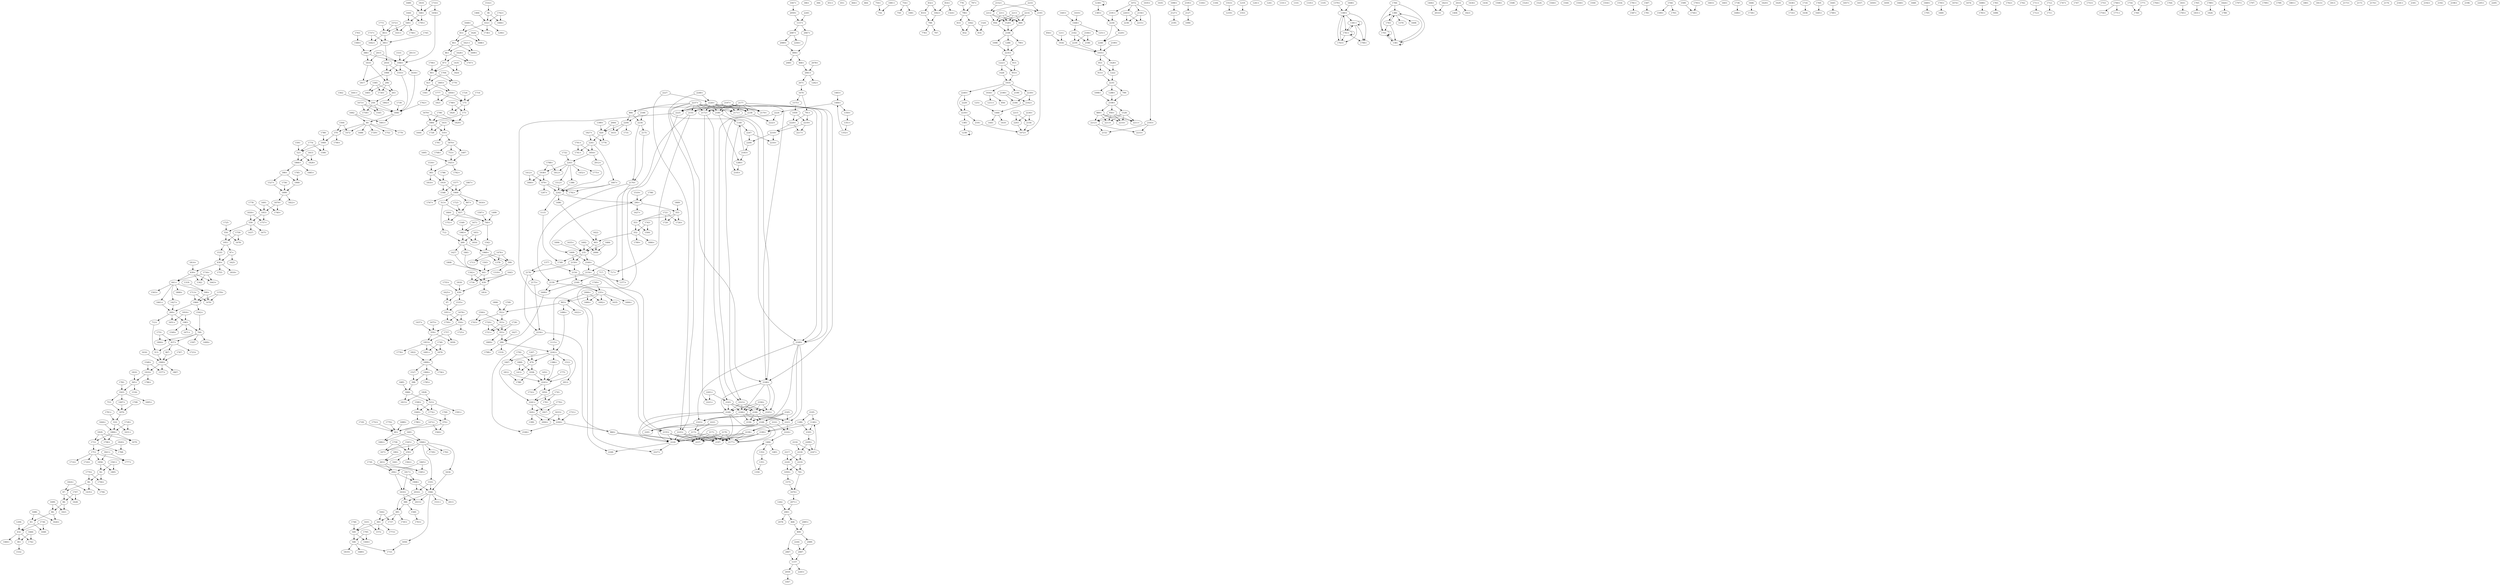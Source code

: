 digraph adj {
graph [k=96]
edge [d=-95]
"38+" [l=106 C=2805]
"38-" [l=106 C=2805]
"60+" [l=118 C=5865]
"60-" [l=118 C=5865]
"83+" [l=99 C=1020]
"83-" [l=99 C=1020]
"84+" [l=98 C=765]
"84-" [l=98 C=765]
"86+" [l=98 C=765]
"86-" [l=98 C=765]
"87+" [l=97 C=510]
"87-" [l=97 C=510]
"90+" [l=101 C=1530]
"90-" [l=101 C=1530]
"92+" [l=96 C=255]
"92-" [l=96 C=255]
"97+" [l=150 C=14025]
"97-" [l=150 C=14025]
"173+" [l=102 C=1785]
"173-" [l=102 C=1785]
"175+" [l=98 C=765]
"175-" [l=98 C=765]
"235+" [l=97 C=510]
"235-" [l=97 C=510]
"259+" [l=104 C=2295]
"259-" [l=104 C=2295]
"263+" [l=101 C=1530]
"263-" [l=101 C=1530]
"269+" [l=108 C=3315]
"269-" [l=108 C=3315]
"290+" [l=96 C=255]
"290-" [l=96 C=255]
"294+" [l=119 C=6120]
"294-" [l=119 C=6120]
"306+" [l=188 C=7950]
"306-" [l=188 C=7950]
"310+" [l=101 C=1530]
"310-" [l=101 C=1530]
"313+" [l=145 C=12750]
"313-" [l=145 C=12750]
"352+" [l=99 C=1020]
"352-" [l=99 C=1020]
"353+" [l=99 C=1020]
"353-" [l=99 C=1020]
"355+" [l=101 C=1530]
"355-" [l=101 C=1530]
"365+" [l=114 C=4845]
"365-" [l=114 C=4845]
"370+" [l=115 C=5100]
"370-" [l=115 C=5100]
"383+" [l=96 C=255]
"383-" [l=96 C=255]
"385+" [l=97 C=510]
"385-" [l=97 C=510]
"388+" [l=97 C=510]
"388-" [l=97 C=510]
"398+" [l=125 C=7650]
"398-" [l=125 C=7650]
"432+" [l=130 C=8925]
"432-" [l=130 C=8925]
"468+" [l=725 C=14362]
"468-" [l=725 C=14362]
"479+" [l=96 C=255]
"479-" [l=96 C=255]
"523+" [l=113 C=4590]
"523-" [l=113 C=4590]
"548+" [l=97 C=510]
"548-" [l=97 C=510]
"549+" [l=99 C=1020]
"549-" [l=99 C=1020]
"554+" [l=108 C=3315]
"554-" [l=108 C=3315]
"559+" [l=99 C=1020]
"559-" [l=99 C=1020]
"599+" [l=104 C=2295]
"599-" [l=104 C=2295]
"620+" [l=99 C=1020]
"620-" [l=99 C=1020]
"630+" [l=111 C=4080]
"630-" [l=111 C=4080]
"639+" [l=102 C=1785]
"639-" [l=102 C=1785]
"641+" [l=98 C=765]
"641-" [l=98 C=765]
"651+" [l=264 C=9133]
"651-" [l=264 C=9133]
"664+" [l=1220 C=107238]
"664-" [l=1220 C=107238]
"712+" [l=191 C=1200]
"712-" [l=191 C=1200]
"717+" [l=189 C=4446]
"717-" [l=189 C=4446]
"750+" [l=481 C=15349]
"750-" [l=481 C=15349]
"753+" [l=191 C=24480]
"753-" [l=191 C=24480]
"754+" [l=242 C=13856]
"754-" [l=242 C=13856]
"760+" [l=96 C=255]
"760-" [l=96 C=255]
"778+" [l=194 C=3842]
"778-" [l=194 C=3842]
"791+" [l=541 C=9931]
"791-" [l=541 C=9931]
"797+" [l=195 C=9783]
"797-" [l=195 C=9783]
"798+" [l=169 C=7717]
"798-" [l=169 C=7717]
"799+" [l=190 C=13120]
"799-" [l=190 C=13120]
"816+" [l=146 C=2897]
"816-" [l=146 C=2897]
"832+" [l=156 C=3813]
"832-" [l=156 C=3813]
"833+" [l=191 C=2305]
"833-" [l=191 C=2305]
"837+" [l=103 C=2040]
"837-" [l=103 C=2040]
"856+" [l=315 C=8191]
"856-" [l=315 C=8191]
"866+" [l=188 C=4805]
"866-" [l=188 C=4805]
"889+" [l=191 C=2180]
"889-" [l=191 C=2180]
"899+" [l=155 C=2723]
"899-" [l=155 C=2723]
"903+" [l=96 C=255]
"903-" [l=96 C=255]
"907+" [l=191 C=344]
"907-" [l=191 C=344]
"915+" [l=191 C=9189]
"915-" [l=191 C=9189]
"953+" [l=149 C=10254]
"953-" [l=149 C=10254]
"956+" [l=209 C=15303]
"956-" [l=209 C=15303]
"1035+" [l=127 C=185]
"1035-" [l=127 C=185]
"1042+" [l=156 C=6114]
"1042-" [l=156 C=6114]
"1047+" [l=213 C=9409]
"1047-" [l=213 C=9409]
"1059+" [l=428 C=7393]
"1059-" [l=428 C=7393]
"1072+" [l=189 C=9435]
"1072-" [l=189 C=9435]
"1081+" [l=438 C=24558]
"1081-" [l=438 C=24558]
"1090+" [l=228 C=1260]
"1090-" [l=228 C=1260]
"1098+" [l=191 C=7271]
"1098-" [l=191 C=7271]
"1104+" [l=98 C=557]
"1104-" [l=98 C=557]
"1115+" [l=192 C=6695]
"1115-" [l=192 C=6695]
"1140+" [l=147 C=2304]
"1140-" [l=147 C=2304]
"1157+" [l=146 C=3543]
"1157-" [l=146 C=3543]
"1207+" [l=191 C=4548]
"1207-" [l=191 C=4548]
"1211+" [l=150 C=6882]
"1211-" [l=150 C=6882]
"1219+" [l=168 C=2106]
"1219-" [l=168 C=2106]
"1222+" [l=149 C=8718]
"1222-" [l=149 C=8718]
"1238+" [l=263 C=1197]
"1238-" [l=263 C=1197]
"1241+" [l=299 C=4009]
"1241-" [l=299 C=4009]
"1251+" [l=295 C=3526]
"1251-" [l=295 C=3526]
"1262+" [l=239 C=2943]
"1262-" [l=239 C=2943]
"1280+" [l=228 C=3282]
"1280-" [l=228 C=3282]
"1288+" [l=191 C=4404]
"1288-" [l=191 C=4404]
"1294+" [l=160 C=240]
"1294-" [l=160 C=240]
"1319+" [l=138 C=134]
"1319-" [l=138 C=134]
"1324+" [l=252 C=6518]
"1324-" [l=252 C=6518]
"1331+" [l=191 C=341]
"1331-" [l=191 C=341]
"1335+" [l=188 C=10288]
"1335-" [l=188 C=10288]
"1342+" [l=150 C=189]
"1342-" [l=150 C=189]
"1350+" [l=315 C=1867]
"1350-" [l=315 C=1867]
"1351+" [l=96 C=26]
"1351-" [l=96 C=26]
"1352+" [l=249 C=941]
"1352-" [l=249 C=941]
"1377+" [l=190 C=2161]
"1377-" [l=190 C=2161]
"1378+" [l=134 C=80]
"1378-" [l=134 C=80]
"1379+" [l=189 C=1570]
"1379-" [l=189 C=1570]
"1380+" [l=96 C=36]
"1380-" [l=96 C=36]
"1381+" [l=96 C=255]
"1381-" [l=96 C=255]
"1385+" [l=199 C=799]
"1385-" [l=199 C=799]
"1386+" [l=191 C=687]
"1386-" [l=191 C=687]
"1399+" [l=191 C=253]
"1399-" [l=191 C=253]
"1404+" [l=115 C=42]
"1404-" [l=115 C=42]
"1410+" [l=280 C=1320]
"1410-" [l=280 C=1320]
"1412+" [l=170 C=382]
"1412-" [l=170 C=382]
"1427+" [l=191 C=252]
"1427-" [l=191 C=252]
"1428+" [l=191 C=2490]
"1428-" [l=191 C=2490]
"1431+" [l=157 C=177]
"1431-" [l=157 C=177]
"1434+" [l=106 C=23]
"1434-" [l=106 C=23]
"1435+" [l=143 C=113]
"1435-" [l=143 C=113]
"1437+" [l=132 C=99]
"1437-" [l=132 C=99]
"1444+" [l=133 C=143]
"1444-" [l=133 C=143]
"1445+" [l=196 C=679]
"1445-" [l=196 C=679]
"1446+" [l=137 C=1172]
"1446-" [l=137 C=1172]
"1452+" [l=125 C=85]
"1452-" [l=125 C=85]
"1466+" [l=191 C=276]
"1466-" [l=191 C=276]
"1472+" [l=124 C=68]
"1472-" [l=124 C=68]
"1476+" [l=108 C=30]
"1476-" [l=108 C=30]
"1483+" [l=212 C=1027]
"1483-" [l=212 C=1027]
"1484+" [l=157 C=1219]
"1484-" [l=157 C=1219]
"1496+" [l=191 C=265]
"1496-" [l=191 C=265]
"1497+" [l=191 C=942]
"1497-" [l=191 C=942]
"1499+" [l=183 C=316]
"1499-" [l=183 C=316]
"1503+" [l=130 C=71]
"1503-" [l=130 C=71]
"1504+" [l=152 C=160]
"1504-" [l=152 C=160]
"1508+" [l=156 C=158]
"1508-" [l=156 C=158]
"1512+" [l=191 C=369]
"1512-" [l=191 C=369]
"1519+" [l=186 C=192]
"1519-" [l=186 C=192]
"1524+" [l=173 C=329]
"1524-" [l=173 C=329]
"1527+" [l=191 C=472]
"1527-" [l=191 C=472]
"1528+" [l=191 C=2487]
"1528-" [l=191 C=2487]
"1531+" [l=191 C=362]
"1531-" [l=191 C=362]
"1532+" [l=191 C=498]
"1532-" [l=191 C=498]
"1534+" [l=142 C=133]
"1534-" [l=142 C=133]
"1535+" [l=191 C=389]
"1535-" [l=191 C=389]
"1542+" [l=191 C=474]
"1542-" [l=191 C=474]
"1544+" [l=229 C=1283]
"1544-" [l=229 C=1283]
"1545+" [l=132 C=101]
"1545-" [l=132 C=101]
"1548+" [l=106 C=25]
"1548-" [l=106 C=25]
"1549+" [l=105 C=49]
"1549-" [l=105 C=49]
"1550+" [l=107 C=38]
"1550-" [l=107 C=38]
"1553+" [l=191 C=978]
"1553-" [l=191 C=978]
"1554+" [l=183 C=395]
"1554-" [l=183 C=395]
"1555+" [l=191 C=370]
"1555-" [l=191 C=370]
"1560+" [l=187 C=284]
"1560-" [l=187 C=284]
"1561+" [l=135 C=105]
"1561-" [l=135 C=105]
"1562+" [l=114 C=67]
"1562-" [l=114 C=67]
"1564+" [l=140 C=151]
"1564-" [l=140 C=151]
"1572+" [l=177 C=245]
"1572-" [l=177 C=245]
"1575+" [l=136 C=482]
"1575-" [l=136 C=482]
"1577+" [l=144 C=155]
"1577-" [l=144 C=155]
"1585+" [l=125 C=78]
"1585-" [l=125 C=78]
"1587+" [l=152 C=202]
"1587-" [l=152 C=202]
"1590+" [l=129 C=76]
"1590-" [l=129 C=76]
"1591+" [l=145 C=297]
"1591-" [l=145 C=297]
"1597+" [l=109 C=32]
"1597-" [l=109 C=32]
"1599+" [l=122 C=102]
"1599-" [l=122 C=102]
"1601+" [l=147 C=139]
"1601-" [l=147 C=139]
"1603+" [l=106 C=37]
"1603-" [l=106 C=37]
"1606+" [l=123 C=87]
"1606-" [l=123 C=87]
"1607+" [l=191 C=430]
"1607-" [l=191 C=430]
"1608+" [l=189 C=602]
"1608-" [l=189 C=602]
"1609+" [l=191 C=435]
"1609-" [l=191 C=435]
"1610+" [l=191 C=312]
"1610-" [l=191 C=312]
"1616+" [l=170 C=219]
"1616-" [l=170 C=219]
"1621+" [l=103 C=19]
"1621-" [l=103 C=19]
"1622+" [l=150 C=152]
"1622-" [l=150 C=152]
"1625+" [l=135 C=114]
"1625-" [l=135 C=114]
"1626+" [l=142 C=96]
"1626-" [l=142 C=96]
"1627+" [l=149 C=194]
"1627-" [l=149 C=194]
"1628+" [l=150 C=162]
"1628-" [l=150 C=162]
"1629+" [l=197 C=699]
"1629-" [l=197 C=699]
"1631+" [l=162 C=263]
"1631-" [l=162 C=263]
"1633+" [l=116 C=49]
"1633-" [l=116 C=49]
"1634+" [l=191 C=281]
"1634-" [l=191 C=281]
"1635+" [l=184 C=257]
"1635-" [l=184 C=257]
"1638+" [l=118 C=51]
"1638-" [l=118 C=51]
"1641+" [l=186 C=308]
"1641-" [l=186 C=308]
"1642+" [l=104 C=22]
"1642-" [l=104 C=22]
"1643+" [l=150 C=166]
"1643-" [l=150 C=166]
"1644+" [l=143 C=101]
"1644-" [l=143 C=101]
"1645+" [l=116 C=55]
"1645-" [l=116 C=55]
"1648+" [l=128 C=85]
"1648-" [l=128 C=85]
"1651+" [l=110 C=77]
"1651-" [l=110 C=77]
"1656+" [l=191 C=292]
"1656-" [l=191 C=292]
"1657+" [l=151 C=123]
"1657-" [l=151 C=123]
"1659+" [l=159 C=272]
"1659-" [l=159 C=272]
"1661+" [l=191 C=373]
"1661-" [l=191 C=373]
"1665+" [l=108 C=27]
"1665-" [l=108 C=27]
"1666+" [l=166 C=194]
"1666-" [l=166 C=194]
"1668+" [l=118 C=129]
"1668-" [l=118 C=129]
"1669+" [l=137 C=114]
"1669-" [l=137 C=114]
"1670+" [l=121 C=595]
"1670-" [l=121 C=595]
"1671+" [l=128 C=142]
"1671-" [l=128 C=142]
"1673+" [l=123 C=88]
"1673-" [l=123 C=88]
"1674+" [l=160 C=195]
"1674-" [l=160 C=195]
"1675+" [l=156 C=153]
"1675-" [l=156 C=153]
"1678+" [l=157 C=138]
"1678-" [l=157 C=138]
"1679+" [l=114 C=55]
"1679-" [l=114 C=55]
"1682+" [l=128 C=161]
"1682-" [l=128 C=161]
"1684+" [l=161 C=242]
"1684-" [l=161 C=242]
"1685+" [l=121 C=98]
"1685-" [l=121 C=98]
"1686+" [l=105 C=21]
"1686-" [l=105 C=21]
"1688+" [l=143 C=116]
"1688-" [l=143 C=116]
"1689+" [l=130 C=78]
"1689-" [l=130 C=78]
"1691+" [l=111 C=40]
"1691-" [l=111 C=40]
"1692+" [l=151 C=139]
"1692-" [l=151 C=139]
"1694+" [l=155 C=171]
"1694-" [l=155 C=171]
"1695+" [l=139 C=226]
"1695-" [l=139 C=226]
"1698+" [l=132 C=82]
"1698-" [l=132 C=82]
"1699+" [l=169 C=264]
"1699-" [l=169 C=264]
"1700+" [l=142 C=95]
"1700-" [l=142 C=95]
"1701+" [l=105 C=23]
"1701-" [l=105 C=23]
"1702+" [l=133 C=106]
"1702-" [l=133 C=106]
"1703+" [l=141 C=131]
"1703-" [l=141 C=131]
"1704+" [l=136 C=102]
"1704-" [l=136 C=102]
"1705+" [l=140 C=109]
"1705-" [l=140 C=109]
"1706+" [l=109 C=34]
"1706-" [l=109 C=34]
"1707+" [l=113 C=38]
"1707-" [l=113 C=38]
"1708+" [l=139 C=92]
"1708-" [l=139 C=92]
"1709+" [l=143 C=224]
"1709-" [l=143 C=224]
"1711+" [l=161 C=308]
"1711-" [l=161 C=308]
"1712+" [l=143 C=258]
"1712-" [l=143 C=258]
"1713+" [l=113 C=38]
"1713-" [l=113 C=38]
"1714+" [l=108 C=34]
"1714-" [l=108 C=34]
"1716+" [l=154 C=228]
"1716-" [l=154 C=228]
"1720+" [l=148 C=196]
"1720-" [l=148 C=196]
"1721+" [l=115 C=43]
"1721-" [l=115 C=43]
"1723+" [l=134 C=88]
"1723-" [l=134 C=88]
"1724+" [l=136 C=178]
"1724-" [l=136 C=178]
"1725+" [l=107 C=36]
"1725-" [l=107 C=36]
"1726+" [l=142 C=99]
"1726-" [l=142 C=99]
"1728+" [l=143 C=189]
"1728-" [l=143 C=189]
"1729+" [l=143 C=124]
"1729-" [l=143 C=124]
"1730+" [l=125 C=81]
"1730-" [l=125 C=81]
"1731+" [l=128 C=99]
"1731-" [l=128 C=99]
"1732+" [l=126 C=85]
"1732-" [l=126 C=85]
"1733+" [l=144 C=221]
"1733-" [l=144 C=221]
"1734+" [l=152 C=172]
"1734-" [l=152 C=172]
"1736+" [l=119 C=65]
"1736-" [l=119 C=65]
"1737+" [l=190 C=328]
"1737-" [l=190 C=328]
"1738+" [l=122 C=100]
"1738-" [l=122 C=100]
"1739+" [l=107 C=25]
"1739-" [l=107 C=25]
"1740+" [l=143 C=137]
"1740-" [l=143 C=137]
"1741+" [l=125 C=74]
"1741-" [l=125 C=74]
"1742+" [l=146 C=125]
"1742-" [l=146 C=125]
"1743+" [l=106 C=28]
"1743-" [l=106 C=28]
"1744+" [l=155 C=304]
"1744-" [l=155 C=304]
"1745+" [l=118 C=63]
"1745-" [l=118 C=63]
"1746+" [l=131 C=88]
"1746-" [l=131 C=88]
"1747+" [l=108 C=29]
"1747-" [l=108 C=29]
"1749+" [l=142 C=112]
"1749-" [l=142 C=112]
"1751+" [l=141 C=109]
"1751-" [l=141 C=109]
"1752+" [l=159 C=249]
"1752-" [l=159 C=249]
"1753+" [l=131 C=73]
"1753-" [l=131 C=73]
"1754+" [l=130 C=82]
"1754-" [l=130 C=82]
"1755+" [l=116 C=43]
"1755-" [l=116 C=43]
"1756+" [l=138 C=102]
"1756-" [l=138 C=102]
"1757+" [l=132 C=123]
"1757-" [l=132 C=123]
"1758+" [l=132 C=110]
"1758-" [l=132 C=110]
"1759+" [l=140 C=111]
"1759-" [l=140 C=111]
"1760+" [l=133 C=77]
"1760-" [l=133 C=77]
"1761+" [l=191 C=1550]
"1761-" [l=191 C=1550]
"1762+" [l=156 C=151]
"1762-" [l=156 C=151]
"1763+" [l=190 C=2418]
"1763-" [l=190 C=2418]
"1764+" [l=113 C=49]
"1764-" [l=113 C=49]
"1765+" [l=121 C=85]
"1765-" [l=121 C=85]
"1767+" [l=146 C=130]
"1767-" [l=146 C=130]
"1768+" [l=124 C=60]
"1768-" [l=124 C=60]
"1769+" [l=120 C=65]
"1769-" [l=120 C=65]
"1770+" [l=119 C=78]
"1770-" [l=119 C=78]
"1771+" [l=122 C=77]
"1771-" [l=122 C=77]
"1773+" [l=141 C=129]
"1773-" [l=141 C=129]
"1774+" [l=138 C=134]
"1774-" [l=138 C=134]
"1775+" [l=106 C=29]
"1775-" [l=106 C=29]
"1776+" [l=136 C=93]
"1776-" [l=136 C=93]
"1777+" [l=138 C=120]
"1777-" [l=138 C=120]
"1778+" [l=149 C=159]
"1778-" [l=149 C=159]
"1779+" [l=136 C=94]
"1779-" [l=136 C=94]
"1780+" [l=127 C=97]
"1780-" [l=127 C=97]
"1781+" [l=144 C=164]
"1781-" [l=144 C=164]
"1782+" [l=157 C=159]
"1782-" [l=157 C=159]
"1783+" [l=140 C=154]
"1783-" [l=140 C=154]
"1784+" [l=115 C=115]
"1784-" [l=115 C=115]
"1785+" [l=148 C=153]
"1785-" [l=148 C=153]
"1786+" [l=130 C=84]
"1786-" [l=130 C=84]
"1788+" [l=136 C=94]
"1788-" [l=136 C=94]
"1789+" [l=119 C=83]
"1789-" [l=119 C=83]
"1791+" [l=126 C=69]
"1791-" [l=126 C=69]
"1792+" [l=130 C=118]
"1792-" [l=130 C=118]
"1793+" [l=109 C=30]
"1793-" [l=109 C=30]
"1794+" [l=159 C=172]
"1794-" [l=159 C=172]
"1795+" [l=115 C=62]
"1795-" [l=115 C=62]
"1797+" [l=146 C=109]
"1797-" [l=146 C=109]
"1798+" [l=106 C=26]
"1798-" [l=106 C=26]
"1799+" [l=144 C=107]
"1799-" [l=144 C=107]
"1800+" [l=125 C=78]
"1800-" [l=125 C=78]
"1801+" [l=128 C=75]
"1801-" [l=128 C=75]
"1802+" [l=127 C=75]
"1802-" [l=127 C=75]
"1804+" [l=115 C=52]
"1804-" [l=115 C=52]
"1805+" [l=132 C=88]
"1805-" [l=132 C=88]
"1806+" [l=129 C=127]
"1806-" [l=129 C=127]
"1807+" [l=116 C=76]
"1807-" [l=116 C=76]
"1808+" [l=114 C=41]
"1808-" [l=114 C=41]
"1809+" [l=123 C=66]
"1809-" [l=123 C=66]
"1810+" [l=129 C=70]
"1810-" [l=129 C=70]
"1812+" [l=126 C=99]
"1812-" [l=126 C=99]
"1813+" [l=120 C=59]
"1813-" [l=120 C=59]
"1814+" [l=119 C=59]
"1814-" [l=119 C=59]
"1815+" [l=108 C=31]
"1815-" [l=108 C=31]
"1816+" [l=131 C=87]
"1816-" [l=131 C=87]
"1817+" [l=135 C=86]
"1817-" [l=135 C=86]
"1818+" [l=151 C=246]
"1818-" [l=151 C=246]
"1819+" [l=147 C=110]
"1819-" [l=147 C=110]
"1820+" [l=149 C=165]
"1820-" [l=149 C=165]
"1821+" [l=147 C=148]
"1821-" [l=147 C=148]
"1822+" [l=145 C=166]
"1822-" [l=145 C=166]
"1823+" [l=136 C=100]
"1823-" [l=136 C=100]
"1824+" [l=134 C=93]
"1824-" [l=134 C=93]
"1826+" [l=122 C=76]
"1826-" [l=122 C=76]
"1827+" [l=123 C=74]
"1827-" [l=123 C=74]
"1828+" [l=125 C=65]
"1828-" [l=125 C=65]
"1829+" [l=159 C=169]
"1829-" [l=159 C=169]
"1830+" [l=128 C=84]
"1830-" [l=128 C=84]
"1831+" [l=112 C=77]
"1831-" [l=112 C=77]
"1846+" [l=153 C=14790]
"1846-" [l=153 C=14790]
"1854+" [l=100 C=1275]
"1854-" [l=100 C=1275]
"1856+" [l=137 C=10710]
"1856-" [l=137 C=10710]
"1866+" [l=601 C=129030]
"1866-" [l=601 C=129030]
"1870+" [l=218 C=31365]
"1870-" [l=218 C=31365]
"1879+" [l=197 C=26010]
"1879-" [l=197 C=26010]
"1884+" [l=100 C=1275]
"1884-" [l=100 C=1275]
"1899+" [l=137 C=10710]
"1899-" [l=137 C=10710]
"1900+" [l=106 C=2805]
"1900-" [l=106 C=2805]
"1908+" [l=103 C=2040]
"1908-" [l=103 C=2040]
"1909+" [l=176 C=20655]
"1909-" [l=176 C=20655]
"1919+" [l=103 C=2040]
"1919-" [l=103 C=2040]
"1925+" [l=245 C=38250]
"1925-" [l=245 C=38250]
"1934+" [l=116 C=1338]
"1934-" [l=116 C=1338]
"1935+" [l=662 C=117081]
"1935-" [l=662 C=117081]
"1938+" [l=98 C=765]
"1938-" [l=98 C=765]
"1946+" [l=146 C=13005]
"1946-" [l=146 C=13005]
"1949+" [l=135 C=10200]
"1949-" [l=135 C=10200]
"1951+" [l=111 C=4080]
"1951-" [l=111 C=4080]
"1953+" [l=110 C=3825]
"1953-" [l=110 C=3825]
"1960+" [l=115 C=5100]
"1960-" [l=115 C=5100]
"1983+" [l=102 C=1785]
"1983-" [l=102 C=1785]
"2004+" [l=286 C=557]
"2004-" [l=286 C=557]
"2006+" [l=191 C=394]
"2006-" [l=191 C=394]
"2012+" [l=191 C=565]
"2012-" [l=191 C=565]
"2013+" [l=191 C=273]
"2013-" [l=191 C=273]
"2014+" [l=191 C=159]
"2014-" [l=191 C=159]
"2015+" [l=191 C=268]
"2015-" [l=191 C=268]
"2016+" [l=191 C=283]
"2016-" [l=191 C=283]
"2059+" [l=295 C=5999]
"2059-" [l=295 C=5999]
"2061+" [l=332 C=12176]
"2061-" [l=332 C=12176]
"2067+" [l=407 C=11768]
"2067-" [l=407 C=11768]
"2071+" [l=594 C=11525]
"2071-" [l=594 C=11525]
"2078+" [l=476 C=9927]
"2078-" [l=476 C=9927]
"2085+" [l=272 C=5562]
"2085-" [l=272 C=5562]
"2087+" [l=200 C=11920]
"2087-" [l=200 C=11920]
"2089+" [l=302 C=7374]
"2089-" [l=302 C=7374]
"2105+" [l=284 C=10603]
"2105-" [l=284 C=10603]
"2108+" [l=660 C=102989]
"2108-" [l=660 C=102989]
"2127+" [l=191 C=0]
"2127-" [l=191 C=0]
"2152+" [l=11602 C=325738]
"2152-" [l=11602 C=325738]
"2154+" [l=10642 C=548252]
"2154-" [l=10642 C=548252]
"2155+" [l=4056 C=274853]
"2155-" [l=4056 C=274853]
"2156+" [l=27080 C=670265]
"2156-" [l=27080 C=670265]
"2159+" [l=6998 C=229408]
"2159-" [l=6998 C=229408]
"2160+" [l=4826 C=253479]
"2160-" [l=4826 C=253479]
"2162+" [l=169998 C=3454303]
"2162-" [l=169998 C=3454303]
"2163+" [l=17296 C=384955]
"2163-" [l=17296 C=384955]
"2165+" [l=20858 C=407834]
"2165-" [l=20858 C=407834]
"2166+" [l=1730 C=168342]
"2166-" [l=1730 C=168342]
"2168+" [l=25906 C=1087339]
"2168-" [l=25906 C=1087339]
"2169+" [l=8790 C=523806]
"2169-" [l=8790 C=523806]
"2170+" [l=77193 C=1245811]
"2170-" [l=77193 C=1245811]
"2171+" [l=9245 C=267575]
"2171-" [l=9245 C=267575]
"2172+" [l=147348 C=2628426]
"2172-" [l=147348 C=2628426]
"2173+" [l=78337 C=1290723]
"2173-" [l=78337 C=1290723]
"2174+" [l=4500 C=907137]
"2174-" [l=4500 C=907137]
"2175+" [l=7275 C=286792]
"2175-" [l=7275 C=286792]
"2176+" [l=4318 C=162664]
"2176-" [l=4318 C=162664]
"2177+" [l=12566 C=239556]
"2177-" [l=12566 C=239556]
"2180+" [l=6112 C=238608]
"2180-" [l=6112 C=238608]
"2181+" [l=45645 C=1038831]
"2181-" [l=45645 C=1038831]
"2183+" [l=3488 C=114329]
"2183-" [l=3488 C=114329]
"2184+" [l=17232 C=339006]
"2184-" [l=17232 C=339006]
"2191+" [l=95656 C=1622292]
"2191-" [l=95656 C=1622292]
"2192+" [l=92564 C=1739099]
"2192-" [l=92564 C=1739099]
"2193+" [l=21358 C=318205]
"2193-" [l=21358 C=318205]
"2194+" [l=170958 C=3326953]
"2194-" [l=170958 C=3326953]
"2195+" [l=61414 C=1080740]
"2195-" [l=61414 C=1080740]
"2196+" [l=99062 C=2407924]
"2196-" [l=99062 C=2407924]
"2197+" [l=174377 C=3171227]
"2197-" [l=174377 C=3171227]
"2198+" [l=115307 C=2330210]
"2198-" [l=115307 C=2330210]
"2199+" [l=394831 C=6860997]
"2199-" [l=394831 C=6860997]
"2201+" [l=38052 C=585413]
"2201-" [l=38052 C=585413]
"2203+" [l=35266 C=681340]
"2203-" [l=35266 C=681340]
"2204+" [l=4338 C=245876]
"2204-" [l=4338 C=245876]
"2205+" [l=148329 C=2517745]
"2205-" [l=148329 C=2517745]
"2209+" [l=70888 C=1377976]
"2209-" [l=70888 C=1377976]
"2211+" [l=87211 C=1680960]
"2211-" [l=87211 C=1680960]
"2212+" [l=102318 C=2033727]
"2212-" [l=102318 C=2033727]
"2213+" [l=24933 C=525582]
"2213-" [l=24933 C=525582]
"2214+" [l=94728 C=1882233]
"2214-" [l=94728 C=1882233]
"2215+" [l=33764 C=688178]
"2215-" [l=33764 C=688178]
"2216+" [l=94510 C=1758558]
"2216-" [l=94510 C=1758558]
"2217+" [l=71255 C=1419320]
"2217-" [l=71255 C=1419320]
"2218+" [l=13203 C=299366]
"2218-" [l=13203 C=299366]
"2219+" [l=9361 C=242247]
"2219-" [l=9361 C=242247]
"2220+" [l=9536 C=264572]
"2220-" [l=9536 C=264572]
"2221+" [l=200017 C=3404592]
"2221-" [l=200017 C=3404592]
"2222+" [l=19013 C=455047]
"2222-" [l=19013 C=455047]
"2223+" [l=3918 C=150982]
"2223-" [l=3918 C=150982]
"2224+" [l=143357 C=2228900]
"2224-" [l=143357 C=2228900]
"2225+" [l=129789 C=2749962]
"2225-" [l=129789 C=2749962]
"2226+" [l=79022 C=1472660]
"2226-" [l=79022 C=1472660]
"2227+" [l=174084 C=3047774]
"2227-" [l=174084 C=3047774]
"2229+" [l=2953 C=51912]
"2229-" [l=2953 C=51912]
"2230+" [l=221038 C=3973903]
"2230-" [l=221038 C=3973903]
"2233+" [l=339239 C=5871263]
"2233-" [l=339239 C=5871263]
"2234+" [l=23628 C=1299985]
"2234-" [l=23628 C=1299985]
"2235+" [l=2703 C=498564]
"2235-" [l=2703 C=498564]
"2236+" [l=5642 C=153577]
"2236-" [l=5642 C=153577]
"2237+" [l=104135 C=2535949]
"2237-" [l=104135 C=2535949]
"2238+" [l=261058 C=4463899]
"2238-" [l=261058 C=4463899]
"2239+" [l=165158 C=3668134]
"2239-" [l=165158 C=3668134]
"2240+" [l=43684 C=778297]
"2240-" [l=43684 C=778297]
"2241+" [l=163 C=17340]
"2241-" [l=163 C=17340]
"2242+" [l=170 C=19125]
"2242-" [l=170 C=19125]
"2243+" [l=130 C=5865]
"2243-" [l=130 C=5865]
"2244+" [l=160025 C=2967485]
"2244-" [l=160025 C=2967485]
"2245+" [l=49531 C=966623]
"2245-" [l=49531 C=966623]
"2246+" [l=467390 C=8407777]
"2246-" [l=467390 C=8407777]
"2247+" [l=26686 C=600519]
"2247-" [l=26686 C=600519]
"2248+" [l=132297 C=2368911]
"2248-" [l=132297 C=2368911]
"38+" -> "1532-"
"38-" -> "1666+"
"38-" -> "432+" [d=-82]
"60+" -> "1682+"
"60+" -> "1846+"
"60-" -> "1729+"
"60-" -> "1752-" [d=-80]
"60-" -> "1779-" [d=-73]
"60-" -> "1688-" [d=-72]
"60-" -> "1472-" [d=-40]
"60-" -> "370-" [d=-40]
"83+" -> "84+"
"83+" -> "1686+"
"83-" -> "1648-"
"83-" -> "432-" [d=-67]
"84+" -> "86+"
"84+" -> "1699+"
"84-" -> "83-"
"84-" -> "1626+"
"86+" -> "87+"
"86+" -> "1707+"
"86-" -> "84-"
"86-" -> "1621-"
"87+" -> "1824-"
"87+" -> "90+" [d=-78]
"87-" -> "86-"
"87-" -> "1628-"
"90+" -> "92+"
"90+" -> "1770-"
"90-" -> "1794-"
"90-" -> "87-" [d=-78]
"90-" -> "1435+" [d=-78]
"92+" -> "1561-"
"92+" -> "1856+"
"92-" -> "90-"
"92-" -> "1704+"
"97+" -> "1625-"
"97+" -> "630+" [d=-54]
"97-" -> "1951+"
"173+" -> "175+"
"173+" -> "1768-"
"173-" -> "1829+"
"173-" -> "1884-"
"175+" -> "1724+"
"175+" -> "1714+" [d=-75]
"175+" -> "1777+" [d=-73]
"175+" -> "1856-" [d=-73]
"175-" -> "173-"
"175-" -> "1820-"
"235+" -> "1635-"
"235+" -> "1694+" [d=-80]
"235+" -> "903+" [d=-76]
"235+" -> "1684+" [d=-76]
"235+" -> "1692+" [d=-76]
"235-" -> "1749-"
"235-" -> "2159+" [d=-85]
"235-" -> "2160+" [d=-85]
"259+" -> "1641-"
"259+" -> "1562+" [d=-94]
"259+" -> "263+" [d=-90]
"259-" -> "1545-"
"259-" -> "1758+"
"259-" -> "1846-" [d=-46]
"263+" -> "294+"
"263+" -> "1585+"
"263-" -> "1802+"
"263-" -> "259-" [d=-90]
"269+" -> "712+"
"269+" -> "1651+" [d=-87]
"269+" -> "1983-" [d=-87]
"269-" -> "1661-"
"269-" -> "1427-" [d=-48]
"269-" -> "1960+" [d=-29]
"290+" -> "1609-"
"290+" -> "1627+" [d=-87]
"290+" -> "355-" [d=-70]
"290-" -> "1519-"
"290-" -> "1798+"
"290-" -> "2242+" [d=-64]
"294+" -> "1610+"
"294+" -> "1908+"
"294-" -> "263-"
"294-" -> "1665-"
"294-" -> "1730+"
"310+" -> "1791-"
"310+" -> "1870+"
"310-" -> "1631+"
"310-" -> "1884+" [d=-84]
"313+" -> "712-"
"313+" -> "837-" [d=-49]
"313-" -> "1909+" [d=-72]
"352+" -> "353+"
"352+" -> "1743+"
"352-" -> "1806+"
"352-" -> "1709+" [d=-84]
"352-" -> "903-" [d=-70]
"353+" -> "355+"
"353+" -> "1721+"
"353-" -> "352-"
"353-" -> "1504-"
"355+" -> "1809+"
"355+" -> "290-" [d=-70]
"355-" -> "353-"
"355-" -> "1720-"
"355-" -> "1726+"
"365+" -> "1534-"
"365+" -> "1925-" [d=-85]
"365-" -> "1810+"
"365-" -> "1919-" [d=-58]
"370+" -> "1564+"
"370+" -> "60+" [d=-40]
"370-" -> "1700+"
"370-" -> "1949-" [d=-35]
"383+" -> "1642+"
"383+" -> "385+" [d=-80]
"383-" -> "1773+"
"383-" -> "1572-" [d=-85]
"383-" -> "549-" [d=-69]
"385+" -> "2016-"
"385+" -> "388+" [d=-89]
"385-" -> "1745+"
"385-" -> "383-" [d=-80]
"385-" -> "1737-" [d=-80]
"388+" -> "1610-"
"388+" -> "1946+" [d=-61]
"388-" -> "1560-"
"388-" -> "385-" [d=-89]
"398+" -> "1527+"
"398+" -> "1900-" [d=-10]
"398-" -> "1866-"
"432+" -> "1294+"
"432+" -> "83+" [d=-67]
"432+" -> "1736+" [d=-67]
"432-" -> "1466+"
"432-" -> "38+" [d=-82]
"432-" -> "1742-" [d=-82]
"468+" -> "2061+"
"468-" -> "899-"
"479+" -> "1207+"
"479+" -> "1792+" [d=-86]
"479+" -> "2242-" [d=-37]
"479-" -> "1412-"
"479-" -> "1938-"
"523+" -> "1591+"
"523+" -> "1774+" [d=-93]
"523+" -> "1949+" [d=-93]
"523-" -> "1828+"
"523-" -> "1866+"
"548+" -> "549+"
"548+" -> "1795+"
"548-" -> "1689+"
"548-" -> "1819+" [d=-94]
"548-" -> "1733-" [d=-91]
"549+" -> "1746+"
"549+" -> "1431+" [d=-79]
"549+" -> "383+" [d=-69]
"549-" -> "548-"
"549-" -> "1444+"
"554+" -> "1725+"
"554+" -> "559+" [d=-91]
"554-" -> "1678-"
"554-" -> "1951-"
"559+" -> "1830-"
"559+" -> "1953+"
"559-" -> "1437-"
"559-" -> "1675-" [d=-94]
"559-" -> "554-" [d=-91]
"599+" -> "1476-"
"599+" -> "1960-"
"599-" -> "1319+"
"599-" -> "641-" [d=-47]
"620+" -> "1399-"
"620+" -> "2004+" [d=-85]
"620+" -> "2204+" [d=-40]
"620-" -> "1776-"
"620-" -> "2241-"
"630+" -> "1755-"
"630+" -> "1818+" [d=-85]
"630+" -> "639+" [d=-81]
"630-" -> "1535+"
"630-" -> "97-" [d=-54]
"639+" -> "641+"
"639+" -> "1342-"
"639+" -> "1643+"
"639-" -> "1814-"
"639-" -> "630-" [d=-81]
"641+" -> "1427+"
"641+" -> "1503+" [d=-88]
"641+" -> "1808+" [d=-88]
"641+" -> "1661+" [d=-48]
"641+" -> "599+" [d=-47]
"641-" -> "639-"
"641-" -> "1734-"
"712+" -> "313-"
"712-" -> "269-"
"717-" -> "2155+"
"717-" -> "2160-"
"750+" -> "754-"
"753+" -> "1925+" [d=-41]
"753-" -> "1870-" [d=-89]
"754+" -> "750-"
"754+" -> "1081-"
"760+" -> "1542-"
"760+" -> "1983+" [d=-93]
"760-" -> "1499+"
"760-" -> "1597-" [d=-88]
"760-" -> "837+" [d=-71]
"760-" -> "1804+" [d=-71]
"778-" -> "798+"
"791+" -> "2219+"
"791+" -> "2220+"
"791-" -> "1670+"
"797+" -> "798+"
"798+" -> "833-"
"798+" -> "1042-"
"798-" -> "778+"
"798-" -> "797-"
"799+" -> "2235+" [d=-94]
"799-" -> "2108+" [d=-94]
"816+" -> "1324+"
"816+" -> "1042+" [d=-50]
"832+" -> "833+"
"832+" -> "1042+" [d=-60]
"833+" -> "798-"
"833-" -> "832-"
"837+" -> "907-"
"837+" -> "1723+" [d=-65]
"837+" -> "313-" [d=-49]
"837-" -> "1751+"
"837-" -> "760+" [d=-71]
"856+" -> "1934-"
"866+" -> "2226-" [d=-93]
"866+" -> "2237-" [d=-93]
"866-" -> "2204-"
"866-" -> "2234-"
"889+" -> "2211+" [d=-77]
"889+" -> "2212+" [d=-77]
"889+" -> "2213+" [d=-77]
"889+" -> "2214+" [d=-77]
"889-" -> "2108-"
"899+" -> "468+"
"899+" -> "2085-"
"899-" -> "2067-"
"899-" -> "2089-"
"903+" -> "1496+"
"903+" -> "1622+" [d=-88]
"903+" -> "352+" [d=-70]
"903-" -> "2006-"
"903-" -> "235-" [d=-76]
"907+" -> "837-"
"907-" -> "1909+" [d=-72]
"915+" -> "2235-"
"915-" -> "953+"
"953+" -> "1935-"
"953-" -> "915+"
"953-" -> "1222-" [d=-53]
"956+" -> "2211+"
"956+" -> "2212+"
"956+" -> "2213+"
"956+" -> "2214+"
"956-" -> "2108-"
"1042+" -> "798-"
"1042-" -> "832-" [d=-60]
"1042-" -> "816-" [d=-50]
"1047+" -> "2059+"
"1059+" -> "1575-" [d=-26]
"1059-" -> "2219+"
"1059-" -> "2220+"
"1072-" -> "2156+" [d=-80]
"1072-" -> "2191+" [d=-64]
"1072-" -> "2193+" [d=-80]
"1072-" -> "2203+" [d=-64]
"1081+" -> "754-"
"1090+" -> "2127+"
"1098+" -> "2108+"
"1098-" -> "2235+" [d=-94]
"1115+" -> "2242+" [d=-74]
"1115-" -> "1749-"
"1140+" -> "2180+"
"1140+" -> "2183-"
"1140-" -> "2105+" [d=-14]
"1140-" -> "2247-"
"1157+" -> "2067+"
"1157+" -> "2087+"
"1157-" -> "2059-"
"1157-" -> "2245+"
"1207-" -> "479-"
"1211-" -> "1934-" [d=-15]
"1219-" -> "1553-"
"1222+" -> "1428-"
"1222+" -> "953+" [d=-53]
"1222-" -> "2235-"
"1238+" -> "1238+"
"1238+" -> "1385+"
"1238-" -> "1238-"
"1251-" -> "1446-"
"1262-" -> "2061-"
"1280+" -> "2105+"
"1280-" -> "2180+"
"1280-" -> "2183-"
"1288+" -> "2108+" [d=-94]
"1288-" -> "2235+"
"1294-" -> "432-"
"1319-" -> "599+"
"1324-" -> "816-"
"1342+" -> "1734-"
"1342+" -> "639-"
"1350+" -> "1351+"
"1350-" -> "1484-"
"1351+" -> "1352+"
"1351-" -> "1350-"
"1352+" -> "1484+"
"1352-" -> "1351-"
"1377-" -> "2154-"
"1377-" -> "2176-"
"1378+" -> "1476-"
"1378+" -> "1960-"
"1379+" -> "1380+"
"1380+" -> "1381+"
"1380+" -> "1761+"
"1380+" -> "1763+"
"1380+" -> "1784+"
"1380-" -> "1379-"
"1380-" -> "1608-"
"1380-" -> "1763-"
"1381+" -> "1381+"
"1381+" -> "1761+"
"1381+" -> "1763+"
"1381+" -> "1784+"
"1381-" -> "1380-"
"1381-" -> "1381-"
"1381-" -> "1761-"
"1385+" -> "2230-"
"1385-" -> "1238-"
"1386+" -> "2243+" [d=-89]
"1386-" -> "2242-"
"1399+" -> "620-"
"1404+" -> "2014+"
"1410+" -> "1446+"
"1412+" -> "1800+"
"1412+" -> "479+"
"1427+" -> "269+" [d=-48]
"1427-" -> "641-"
"1428+" -> "1222-"
"1428-" -> "1935-"
"1431-" -> "1572-"
"1431-" -> "549-" [d=-79]
"1435-" -> "1824-"
"1435-" -> "90+" [d=-78]
"1437+" -> "559+"
"1444-" -> "1795+"
"1444-" -> "549+"
"1445+" -> "1446+"
"1446+" -> "1251+"
"1446+" -> "2162-"
"1446-" -> "1410-"
"1446-" -> "1445-"
"1452-" -> "2243+" [d=-62]
"1466-" -> "432+"
"1472+" -> "1564+"
"1472+" -> "60+" [d=-40]
"1476+" -> "1378-"
"1476+" -> "1713-"
"1476+" -> "599-"
"1483+" -> "1484+"
"1484+" -> "1350+"
"1484+" -> "2224-"
"1484-" -> "1352-"
"1484-" -> "1483-"
"1496+" -> "2242+"
"1496-" -> "903-"
"1497+" -> "1870-" [d=-89]
"1497-" -> "1925+" [d=-41]
"1499-" -> "760+"
"1503-" -> "641-" [d=-88]
"1504+" -> "1743+"
"1504+" -> "353+"
"1512+" -> "2242-" [d=-89]
"1512-" -> "2243+"
"1519+" -> "290+"
"1527+" -> "1899-"
"1527-" -> "398-"
"1528+" -> "2108-"
"1528-" -> "2211+" [d=-77]
"1528-" -> "2212+" [d=-77]
"1528-" -> "2213+" [d=-77]
"1528-" -> "2214+" [d=-77]
"1531-" -> "1946+" [d=-66]
"1532+" -> "38-"
"1534+" -> "365-"
"1535+" -> "1951+"
"1535-" -> "630+"
"1542+" -> "760-"
"1542-" -> "1960+"
"1545+" -> "1673-"
"1545+" -> "259+"
"1548+" -> "1577+"
"1548+" -> "1919+"
"1549-" -> "1983+"
"1553+" -> "1219+"
"1555+" -> "1846-" [d=-90]
"1555-" -> "2016+"
"1555-" -> "1946-" [d=-92]
"1560+" -> "388+"
"1560-" -> "1703+"
"1561+" -> "1805-"
"1561+" -> "92-"
"1562-" -> "259-" [d=-94]
"1564-" -> "1472-"
"1564-" -> "370-"
"1572+" -> "1431+"
"1572+" -> "383+" [d=-85]
"1575+" -> "1059-" [d=-26]
"1575-" -> "1670+"
"1577-" -> "1548-"
"1577-" -> "1909-" [d=-33]
"1585-" -> "1665-"
"1585-" -> "1730+"
"1585-" -> "263-"
"1587-" -> "1781-"
"1590+" -> "1774+"
"1590+" -> "1949+"
"1591-" -> "523-"
"1597+" -> "760+" [d=-88]
"1599-" -> "1744+"
"1601-" -> "1682+"
"1601-" -> "1846+"
"1606-" -> "1738+"
"1607+" -> "1792+"
"1607+" -> "2242-" [d=-46]
"1607-" -> "2241+"
"1608+" -> "1380+"
"1609+" -> "290-"
"1609-" -> "2159+"
"1609-" -> "2160+"
"1610+" -> "2015+"
"1610+" -> "388-"
"1610-" -> "1817-"
"1610-" -> "294-"
"1616-" -> "1909+" [d=-87]
"1621+" -> "1699+"
"1621+" -> "86+"
"1622-" -> "903-" [d=-88]
"1625+" -> "97-"
"1626-" -> "1686+"
"1626-" -> "84+"
"1627-" -> "290-" [d=-87]
"1628+" -> "1707+"
"1628+" -> "87+"
"1631-" -> "1728-"
"1631-" -> "310+"
"1633+" -> "2004+"
"1633+" -> "2204+" [d=-50]
"1634+" -> "1846-" [d=-87]
"1634-" -> "1946-"
"1635+" -> "235-"
"1638+" -> "1716+"
"1641+" -> "259-"
"1642-" -> "1737-"
"1642-" -> "383-"
"1643-" -> "1734-"
"1643-" -> "639-"
"1644+" -> "1884+"
"1645-" -> "1769+"
"1648+" -> "1736+"
"1648+" -> "83+"
"1651-" -> "1816-"
"1651-" -> "269-" [d=-87]
"1656+" -> "1946+"
"1656-" -> "1733-"
"1661+" -> "269+"
"1661-" -> "641-" [d=-48]
"1665+" -> "1585+"
"1665+" -> "294+"
"1666-" -> "1742-"
"1666-" -> "38+"
"1669+" -> "1705-"
"1670+" -> "2071+"
"1670-" -> "791+"
"1670-" -> "1575+"
"1671-" -> "1983+"
"1673+" -> "1545-"
"1673+" -> "1758+"
"1673+" -> "1846-" [d=-46]
"1675+" -> "559+" [d=-94]
"1678+" -> "1759+"
"1678+" -> "554+"
"1679+" -> "1829+"
"1679+" -> "1884-"
"1682-" -> "1601+"
"1682-" -> "60-"
"1684-" -> "2006-"
"1684-" -> "235-" [d=-76]
"1685-" -> "1866-"
"1686-" -> "1626+"
"1686-" -> "83-"
"1688+" -> "60+" [d=-72]
"1689-" -> "548+"
"1691-" -> "1740+"
"1691-" -> "1953-" [d=-93]
"1692-" -> "2006-"
"1692-" -> "235-" [d=-76]
"1694-" -> "235-" [d=-80]
"1695-" -> "1925+"
"1698+" -> "1783+"
"1699-" -> "1621-"
"1699-" -> "84-"
"1700-" -> "370+"
"1701+" -> "1741+"
"1701+" -> "1854+"
"1703-" -> "1560+"
"1704-" -> "1770-"
"1704-" -> "92+"
"1705+" -> "1669-"
"1706-" -> "1829+"
"1706-" -> "1884-"
"1707-" -> "1628-"
"1707-" -> "86-"
"1708-" -> "1870-"
"1709-" -> "352+" [d=-84]
"1711+" -> "1712+"
"1712-" -> "1711-"
"1713+" -> "1476-"
"1713+" -> "1960-"
"1714-" -> "175-" [d=-75]
"1716-" -> "1638-"
"1720+" -> "1721+"
"1720+" -> "355+"
"1721-" -> "1720-"
"1721-" -> "1726+"
"1721-" -> "353-"
"1723-" -> "837-" [d=-65]
"1724-" -> "175-"
"1725-" -> "554-"
"1726-" -> "1721+"
"1726-" -> "355+"
"1728+" -> "1631+"
"1728+" -> "1884+" [d=-84]
"1729-" -> "60+"
"1730-" -> "1585+"
"1730-" -> "294+"
"1731+" -> "2204+"
"1732-" -> "2243-"
"1733+" -> "1656+"
"1733+" -> "548+" [d=-91]
"1734+" -> "1342-"
"1734+" -> "1643+"
"1734+" -> "641+"
"1736-" -> "1648-"
"1736-" -> "432-" [d=-67]
"1737+" -> "1642+"
"1737+" -> "385+" [d=-80]
"1738-" -> "1606+"
"1739-" -> "1846-"
"1740-" -> "1691+"
"1740-" -> "1879-"
"1741-" -> "1701-"
"1741-" -> "2241+" [d=-93]
"1742+" -> "1666+"
"1742+" -> "432+" [d=-82]
"1743-" -> "1504-"
"1743-" -> "352-"
"1744-" -> "1599+"
"1744-" -> "1793-"
"1745-" -> "385+"
"1746-" -> "549-"
"1749+" -> "1115+"
"1749+" -> "235+"
"1751-" -> "1804+"
"1751-" -> "837+"
"1752+" -> "60+" [d=-80]
"1754-" -> "1760-"
"1755+" -> "630-"
"1756-" -> "1899-"
"1757-" -> "1830-"
"1757-" -> "1953+"
"1758-" -> "1673-"
"1758-" -> "259+"
"1759-" -> "1678-"
"1759-" -> "1951-"
"1760+" -> "1754+"
"1760+" -> "1771+"
"1761+" -> "1761+"
"1761+" -> "1763+"
"1761+" -> "1784+"
"1761+" -> "1381+"
"1761-" -> "1761-"
"1761-" -> "1380-"
"1761-" -> "1381-"
"1762+" -> "1846-" [d=-55]
"1763+" -> "1380+"
"1763-" -> "1761-"
"1763-" -> "1380-"
"1763-" -> "1381-"
"1765-" -> "1831+"
"1767-" -> "1909+"
"1768+" -> "1820-"
"1768+" -> "173-"
"1769-" -> "1645+"
"1770+" -> "1704+"
"1770+" -> "90-"
"1771-" -> "1760-"
"1773-" -> "383+"
"1774-" -> "1590-"
"1774-" -> "523-" [d=-93]
"1775-" -> "2243+" [d=-72]
"1776+" -> "1827-"
"1776+" -> "620+"
"1777-" -> "1821-"
"1777-" -> "175-" [d=-73]
"1778-" -> "1953-"
"1779+" -> "60+" [d=-73]
"1780-" -> "1949-"
"1781+" -> "1587+"
"1782-" -> "1925-"
"1783-" -> "1698-"
"1784-" -> "1761-"
"1784-" -> "1380-"
"1784-" -> "1381-"
"1785-" -> "1900-"
"1786-" -> "1919-"
"1788+" -> "1812+"
"1788+" -> "1938+"
"1789+" -> "1826-"
"1791+" -> "310-"
"1792-" -> "1607-"
"1792-" -> "479-" [d=-86]
"1793+" -> "1744+"
"1794+" -> "90+"
"1795-" -> "1444+"
"1795-" -> "548-"
"1798-" -> "290+"
"1800-" -> "1412-"
"1800-" -> "1938-"
"1802-" -> "263+"
"1804-" -> "1751+"
"1804-" -> "760+" [d=-71]
"1805+" -> "1561-"
"1805+" -> "1856+"
"1806-" -> "352+"
"1807+" -> "1909-"
"1808-" -> "641-" [d=-88]
"1809-" -> "355-"
"1810-" -> "365+"
"1812-" -> "1788-"
"1812-" -> "2243+" [d=-55]
"1814+" -> "639+"
"1815-" -> "1828+"
"1815-" -> "1866+"
"1816+" -> "1651+"
"1816+" -> "1983-"
"1817+" -> "1610+"
"1817+" -> "1908+"
"1818-" -> "630-" [d=-85]
"1819-" -> "548+" [d=-94]
"1820+" -> "1768-"
"1820+" -> "175+"
"1821+" -> "1777+"
"1821+" -> "1856-"
"1822-" -> "1899+"
"1823+" -> "2014+"
"1824+" -> "1435+"
"1824+" -> "87-"
"1826+" -> "1789-"
"1827+" -> "1776-"
"1827+" -> "2241-"
"1828-" -> "1815+"
"1828-" -> "523+"
"1829-" -> "1679-"
"1829-" -> "1706+"
"1829-" -> "173+"
"1830+" -> "1757+"
"1830+" -> "559-"
"1831-" -> "1765+"
"1846+" -> "1739+"
"1846+" -> "1555-" [d=-90]
"1846+" -> "1634-" [d=-87]
"1846+" -> "1762-" [d=-55]
"1846+" -> "259+" [d=-46]
"1846+" -> "1673-" [d=-46]
"1846-" -> "1601+"
"1846-" -> "60-"
"1854+" -> "2012+"
"1854+" -> "2243-" [d=-94]
"1854-" -> "1701-"
"1854-" -> "2241+" [d=-93]
"1856+" -> "1821-"
"1856+" -> "175-" [d=-73]
"1856-" -> "1805-"
"1856-" -> "92-"
"1866+" -> "1685+"
"1866+" -> "398+"
"1866-" -> "1815+"
"1866-" -> "523+"
"1870+" -> "1708+"
"1870+" -> "753+" [d=-89]
"1870+" -> "1497-" [d=-89]
"1870-" -> "310-"
"1879+" -> "1740+"
"1879+" -> "1953-" [d=-93]
"1879-" -> "1899+"
"1884+" -> "173+"
"1884+" -> "1679-"
"1884+" -> "1706+"
"1884-" -> "1644-"
"1884-" -> "310+" [d=-84]
"1884-" -> "1728-" [d=-84]
"1899+" -> "1527-"
"1899+" -> "1756+"
"1899+" -> "1900+"
"1899-" -> "1822+"
"1899-" -> "1879+"
"1900+" -> "1785+"
"1900+" -> "398-" [d=-10]
"1900-" -> "1899-"
"1908+" -> "2016+"
"1908+" -> "1946-" [d=-92]
"1908-" -> "294-"
"1908-" -> "1817-"
"1909+" -> "1807-"
"1909+" -> "1577+" [d=-33]
"1909+" -> "1919+" [d=-33]
"1909-" -> "1767+"
"1909-" -> "1616+" [d=-87]
"1909-" -> "313+" [d=-72]
"1909-" -> "907+" [d=-72]
"1919+" -> "1786+"
"1919+" -> "365+" [d=-58]
"1919-" -> "1548-"
"1919-" -> "1909-" [d=-33]
"1925+" -> "1782+"
"1925+" -> "365-" [d=-85]
"1925-" -> "1695+"
"1925-" -> "753-" [d=-41]
"1925-" -> "1497+" [d=-41]
"1934+" -> "856-"
"1934+" -> "1211+" [d=-15]
"1934-" -> "1935+" [d=-91]
"1935+" -> "953-"
"1935+" -> "1428+"
"1935-" -> "1934+" [d=-91]
"1935-" -> "2199-" [d=-91]
"1935-" -> "2239+"
"1935-" -> "2240+" [d=-94]
"1938+" -> "479+"
"1938+" -> "1800+"
"1938-" -> "1788-"
"1938-" -> "2243+" [d=-55]
"1946+" -> "1634+"
"1946+" -> "1555+" [d=-92]
"1946+" -> "1908-" [d=-92]
"1946-" -> "1656-"
"1946-" -> "2013-" [d=-79]
"1946-" -> "1531+" [d=-66]
"1946-" -> "388-" [d=-61]
"1946-" -> "2015+" [d=-61]
"1949+" -> "1780+"
"1949+" -> "370+" [d=-35]
"1949-" -> "1590-"
"1949-" -> "523-" [d=-93]
"1951+" -> "554+"
"1951+" -> "1759+"
"1951-" -> "97+"
"1951-" -> "1535-"
"1953+" -> "1778+"
"1953+" -> "1691+" [d=-93]
"1953+" -> "1879-" [d=-93]
"1953-" -> "559-"
"1953-" -> "1757+"
"1960+" -> "599-"
"1960+" -> "1378-"
"1960+" -> "1713-"
"1960-" -> "1542+"
"1960-" -> "269+" [d=-29]
"1983+" -> "1816-"
"1983+" -> "269-" [d=-87]
"1983-" -> "1549+"
"1983-" -> "1671+"
"1983-" -> "760-" [d=-93]
"2004-" -> "1633-"
"2004-" -> "620-" [d=-85]
"2006+" -> "1684+"
"2006+" -> "1692+"
"2006+" -> "903+"
"2012+" -> "2242-" [d=-53]
"2012-" -> "1854-"
"2013+" -> "1946+" [d=-79]
"2014-" -> "1404-"
"2014-" -> "1823-"
"2015-" -> "1610-"
"2015-" -> "1946+" [d=-61]
"2016+" -> "385-"
"2016-" -> "1555+"
"2016-" -> "1908-"
"2059+" -> "1157+"
"2059-" -> "1047-"
"2061+" -> "1262+"
"2061+" -> "2071-"
"2061-" -> "468-"
"2061-" -> "2078-"
"2067+" -> "899+"
"2067-" -> "1157-"
"2071+" -> "2061-"
"2071-" -> "1670-"
"2078+" -> "2061+"
"2085+" -> "899-"
"2087+" -> "2089+"
"2087+" -> "2244+"
"2087-" -> "1157-"
"2089+" -> "899+"
"2089-" -> "2087-"
"2105-" -> "1280-"
"2105-" -> "1140+" [d=-14]
"2108+" -> "889+"
"2108+" -> "956+"
"2108+" -> "1528-"
"2108-" -> "1098-"
"2108-" -> "799+" [d=-94]
"2108-" -> "1288-" [d=-94]
"2127+" -> "2195-"
"2127-" -> "1090-"
"2152+" -> "2193-" [d=-1187]
"2152+" -> "2212-" [d=-1187]
"2154+" -> "1377+"
"2154+" -> "2159-" [d=-601]
"2154-" -> "2155+" [d=-2493]
"2154-" -> "2160-" [d=-2493]
"2155+" -> "2177+"
"2155+" -> "2197-"
"2155+" -> "2226-" [d=-566]
"2155+" -> "2237-" [d=-566]
"2155-" -> "717+"
"2155-" -> "2154+" [d=-2493]
"2156+" -> "2215+" [d=-932]
"2156+" -> "2236-" [d=-932]
"2156-" -> "1072+" [d=-80]
"2159+" -> "2154-" [d=-601]
"2159+" -> "2176-" [d=-601]
"2159-" -> "1609+"
"2159-" -> "235+" [d=-85]
"2160+" -> "717+"
"2160+" -> "2154+" [d=-2493]
"2160-" -> "1609+"
"2160-" -> "235+" [d=-85]
"2162+" -> "1446-"
"2162-" -> "2198-" [d=-1222]
"2162-" -> "2239-" [d=-1222]
"2163+" -> "2172-" [d=-526]
"2163+" -> "2201-" [d=-526]
"2163-" -> "2165+" [d=-1159]
"2163-" -> "2169-" [d=-1159]
"2163-" -> "2246+" [d=-1159]
"2163-" -> "2246-" [d=-1159]
"2165-" -> "2163+" [d=-1159]
"2165-" -> "2168-" [d=-1159]
"2165-" -> "2194-" [d=-1159]
"2165-" -> "2223-" [d=-1159]
"2166-" -> "2204-" [d=-533]
"2166-" -> "2234-" [d=-533]
"2168+" -> "2165+" [d=-1159]
"2168+" -> "2169-" [d=-1159]
"2168+" -> "2246+" [d=-1159]
"2168+" -> "2246-" [d=-1159]
"2168-" -> "2177+"
"2168-" -> "2197-"
"2168-" -> "2226-" [d=-566]
"2168-" -> "2237-" [d=-566]
"2169+" -> "2163+" [d=-1159]
"2169+" -> "2168-" [d=-1159]
"2169+" -> "2194-" [d=-1159]
"2169+" -> "2223-" [d=-1159]
"2169-" -> "2177+"
"2169-" -> "2197-"
"2169-" -> "2226-" [d=-566]
"2169-" -> "2237-" [d=-566]
"2170-" -> "2177+"
"2170-" -> "2197-"
"2170-" -> "2226-" [d=-566]
"2170-" -> "2237-" [d=-566]
"2171-" -> "2177+"
"2171-" -> "2197-"
"2171-" -> "2226-" [d=-566]
"2171-" -> "2237-" [d=-566]
"2172+" -> "2163-" [d=-526]
"2172+" -> "2221+" [d=-526]
"2172-" -> "2177+"
"2172-" -> "2197-"
"2172-" -> "2226-" [d=-566]
"2172-" -> "2237-" [d=-566]
"2175+" -> "2234+" [d=-1787]
"2175-" -> "2176+" [d=-1787]
"2176+" -> "1377+"
"2176+" -> "2159-" [d=-601]
"2176-" -> "2175+" [d=-1787]
"2176-" -> "2234+" [d=-1787]
"2177-" -> "2155-"
"2177-" -> "2168+"
"2177-" -> "2169+"
"2177-" -> "2170+"
"2177-" -> "2171+"
"2177-" -> "2172+"
"2177-" -> "2180-"
"2177-" -> "2225-"
"2177-" -> "2238-"
"2180+" -> "2177+"
"2180+" -> "2197-"
"2180+" -> "2226-" [d=-566]
"2180+" -> "2237-" [d=-566]
"2180-" -> "1140-"
"2180-" -> "1280+"
"2183+" -> "1140-"
"2183+" -> "1280+"
"2183-" -> "2209+" [d=-20]
"2184+" -> "2198-" [d=-1222]
"2184+" -> "2239-" [d=-1222]
"2191+" -> "2230-"
"2191-" -> "1072+" [d=-64]
"2193+" -> "2152-" [d=-1187]
"2193+" -> "2233+" [d=-1187]
"2193-" -> "1072+" [d=-80]
"2194+" -> "2165+" [d=-1159]
"2194+" -> "2169-" [d=-1159]
"2194+" -> "2246+" [d=-1159]
"2194+" -> "2246-" [d=-1159]
"2195+" -> "2127-"
"2197+" -> "2155-"
"2197+" -> "2168+"
"2197+" -> "2169+"
"2197+" -> "2170+"
"2197+" -> "2171+"
"2197+" -> "2172+"
"2197+" -> "2180-"
"2197+" -> "2225-"
"2197+" -> "2238-"
"2198+" -> "2162+" [d=-1222]
"2198+" -> "2184-" [d=-1222]
"2199+" -> "1935+" [d=-91]
"2201+" -> "2163-" [d=-526]
"2201+" -> "2221+" [d=-526]
"2203+" -> "2215+" [d=-932]
"2203+" -> "2236-" [d=-932]
"2203-" -> "1072+" [d=-64]
"2204+" -> "866+"
"2204+" -> "2166+" [d=-533]
"2204-" -> "1731-"
"2204-" -> "1633-" [d=-50]
"2204-" -> "620-" [d=-40]
"2209+" -> "2218-" [d=-677]
"2209+" -> "2247+" [d=-677]
"2209-" -> "2183+" [d=-20]
"2211-" -> "956-"
"2211-" -> "889-" [d=-77]
"2211-" -> "1528+" [d=-77]
"2212+" -> "2152-" [d=-1187]
"2212+" -> "2233+" [d=-1187]
"2212-" -> "956-"
"2212-" -> "889-" [d=-77]
"2212-" -> "1528+" [d=-77]
"2213-" -> "956-"
"2213-" -> "889-" [d=-77]
"2213-" -> "1528+" [d=-77]
"2214-" -> "956-"
"2214-" -> "889-" [d=-77]
"2214-" -> "1528+" [d=-77]
"2215-" -> "2156-" [d=-932]
"2215-" -> "2203-" [d=-932]
"2216-" -> "2218-" [d=-677]
"2216-" -> "2247+" [d=-677]
"2217-" -> "2219-" [d=-1109]
"2217-" -> "2220-" [d=-1109]
"2218+" -> "2209-" [d=-677]
"2218+" -> "2216+" [d=-677]
"2218-" -> "2219-" [d=-1109]
"2218-" -> "2220-" [d=-1109]
"2219+" -> "2217+" [d=-1109]
"2219+" -> "2218+" [d=-1109]
"2219-" -> "791-"
"2219-" -> "1059+"
"2220+" -> "2217+" [d=-1109]
"2220+" -> "2218+" [d=-1109]
"2220-" -> "791-"
"2220-" -> "1059+"
"2221-" -> "2172-" [d=-526]
"2221-" -> "2201-" [d=-526]
"2222-" -> "2224+" [d=-346]
"2222-" -> "2238+"
"2223+" -> "2165+" [d=-1159]
"2223+" -> "2169-" [d=-1159]
"2223+" -> "2246+" [d=-1159]
"2223+" -> "2246-" [d=-1159]
"2223-" -> "2224+" [d=-346]
"2223-" -> "2238+"
"2224+" -> "1484-"
"2224-" -> "2222+" [d=-346]
"2224-" -> "2223+" [d=-346]
"2225+" -> "2177+"
"2225+" -> "2197-"
"2225+" -> "2226-" [d=-566]
"2225+" -> "2237-" [d=-566]
"2225-" -> "2227+" [d=-1870]
"2225-" -> "2248-" [d=-1870]
"2226+" -> "866-" [d=-93]
"2226+" -> "2155-" [d=-566]
"2226+" -> "2168+" [d=-566]
"2226+" -> "2169+" [d=-566]
"2226+" -> "2170+" [d=-566]
"2226+" -> "2171+" [d=-566]
"2226+" -> "2172+" [d=-566]
"2226+" -> "2180-" [d=-566]
"2226+" -> "2225-" [d=-566]
"2226+" -> "2238-" [d=-566]
"2226-" -> "2227+" [d=-1870]
"2226-" -> "2248-" [d=-1870]
"2227-" -> "2225+" [d=-1870]
"2227-" -> "2226+" [d=-1870]
"2229+" -> "2240-" [d=-625]
"2229-" -> "2230+" [d=-625]
"2230+" -> "1385-"
"2230+" -> "2191-"
"2230-" -> "2229+" [d=-625]
"2230-" -> "2240-" [d=-625]
"2233-" -> "2193-" [d=-1187]
"2233-" -> "2212-" [d=-1187]
"2234+" -> "866+"
"2234+" -> "2166+" [d=-533]
"2234-" -> "2175-" [d=-1787]
"2234-" -> "2176+" [d=-1787]
"2235+" -> "915-"
"2235+" -> "1222+"
"2235-" -> "1288+"
"2235-" -> "799-" [d=-94]
"2235-" -> "1098+" [d=-94]
"2236+" -> "2156-" [d=-932]
"2236+" -> "2203-" [d=-932]
"2237+" -> "866-" [d=-93]
"2237+" -> "2155-" [d=-566]
"2237+" -> "2168+" [d=-566]
"2237+" -> "2169+" [d=-566]
"2237+" -> "2170+" [d=-566]
"2237+" -> "2171+" [d=-566]
"2237+" -> "2172+" [d=-566]
"2237+" -> "2180-" [d=-566]
"2237+" -> "2225-" [d=-566]
"2237+" -> "2238-" [d=-566]
"2238+" -> "2177+"
"2238+" -> "2197-"
"2238+" -> "2226-" [d=-566]
"2238+" -> "2237-" [d=-566]
"2238-" -> "2222+"
"2238-" -> "2223+"
"2239+" -> "2162+" [d=-1222]
"2239+" -> "2184-" [d=-1222]
"2239-" -> "1935+"
"2240+" -> "2229-" [d=-625]
"2240+" -> "2230+" [d=-625]
"2240-" -> "1935+" [d=-94]
"2241+" -> "620+"
"2241+" -> "1827-"
"2241-" -> "1607+"
"2241-" -> "1741+" [d=-93]
"2241-" -> "1854+" [d=-93]
"2242+" -> "1386+"
"2242+" -> "1512-" [d=-89]
"2242+" -> "2012-" [d=-53]
"2242+" -> "1607-" [d=-46]
"2242+" -> "479-" [d=-37]
"2242-" -> "1496-"
"2242-" -> "1115-" [d=-74]
"2242-" -> "290+" [d=-64]
"2243+" -> "1732+"
"2243+" -> "1854-" [d=-94]
"2243-" -> "1512+"
"2243-" -> "1386-" [d=-89]
"2243-" -> "1775+" [d=-72]
"2243-" -> "1452+" [d=-62]
"2243-" -> "1812+" [d=-55]
"2243-" -> "1938+" [d=-55]
"2244-" -> "2087-"
"2245-" -> "1157+"
"2246+" -> "2163+" [d=-1159]
"2246+" -> "2168-" [d=-1159]
"2246+" -> "2194-" [d=-1159]
"2246+" -> "2223-" [d=-1159]
"2246-" -> "2163+" [d=-1159]
"2246-" -> "2168-" [d=-1159]
"2246-" -> "2194-" [d=-1159]
"2246-" -> "2223-" [d=-1159]
"2247+" -> "1140+"
"2247-" -> "2209-" [d=-677]
"2247-" -> "2216+" [d=-677]
"2248+" -> "2225+" [d=-1870]
"2248+" -> "2226+" [d=-1870]
}
